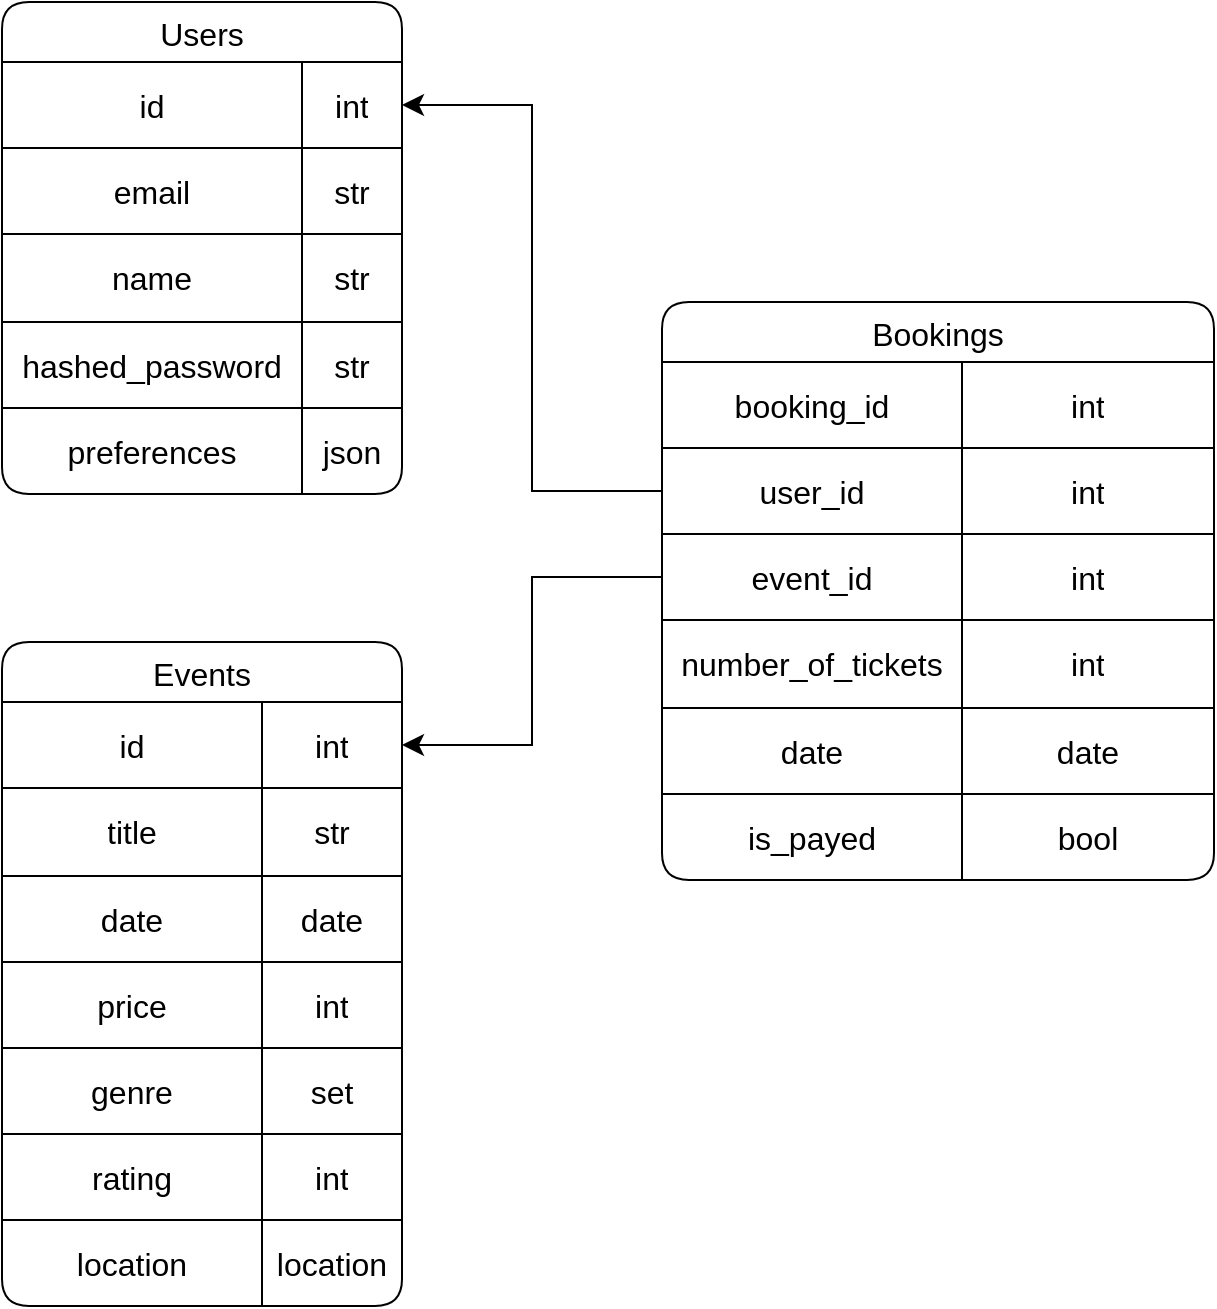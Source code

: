 <mxfile version="24.2.2" type="google">
  <diagram name="Страница — 1" id="aKMtwfh5ZueD1EXcOsdu">
    <mxGraphModel grid="1" page="1" gridSize="10" guides="1" tooltips="1" connect="1" arrows="1" fold="1" pageScale="1" pageWidth="827" pageHeight="1169" math="0" shadow="0">
      <root>
        <mxCell id="0" />
        <mxCell id="1" parent="0" />
        <mxCell id="Y1Z_iSlqn3WvXt7BAaeN-16" value="Users" style="shape=table;startSize=30;container=1;collapsible=0;childLayout=tableLayout;strokeColor=default;fontSize=16;rounded=1;" vertex="1" parent="1">
          <mxGeometry x="40" y="90" width="200" height="246" as="geometry" />
        </mxCell>
        <mxCell id="Y1Z_iSlqn3WvXt7BAaeN-21" value="" style="shape=tableRow;horizontal=0;startSize=0;swimlaneHead=0;swimlaneBody=0;strokeColor=inherit;top=0;left=0;bottom=0;right=0;collapsible=0;dropTarget=0;fillColor=none;points=[[0,0.5],[1,0.5]];portConstraint=eastwest;fontSize=16;" vertex="1" parent="Y1Z_iSlqn3WvXt7BAaeN-16">
          <mxGeometry y="30" width="200" height="43" as="geometry" />
        </mxCell>
        <mxCell id="Y1Z_iSlqn3WvXt7BAaeN-22" value="id" style="shape=partialRectangle;html=1;whiteSpace=wrap;connectable=0;strokeColor=inherit;overflow=hidden;fillColor=none;top=0;left=0;bottom=0;right=0;pointerEvents=1;fontSize=16;" vertex="1" parent="Y1Z_iSlqn3WvXt7BAaeN-21">
          <mxGeometry width="150" height="43" as="geometry">
            <mxRectangle width="150" height="43" as="alternateBounds" />
          </mxGeometry>
        </mxCell>
        <mxCell id="Y1Z_iSlqn3WvXt7BAaeN-23" value="int" style="shape=partialRectangle;html=1;whiteSpace=wrap;connectable=0;strokeColor=inherit;overflow=hidden;fillColor=none;top=0;left=0;bottom=0;right=0;pointerEvents=1;fontSize=16;align=center;" vertex="1" parent="Y1Z_iSlqn3WvXt7BAaeN-21">
          <mxGeometry x="150" width="50" height="43" as="geometry">
            <mxRectangle width="50" height="43" as="alternateBounds" />
          </mxGeometry>
        </mxCell>
        <mxCell id="Y1Z_iSlqn3WvXt7BAaeN-29" style="shape=tableRow;horizontal=0;startSize=0;swimlaneHead=0;swimlaneBody=0;strokeColor=inherit;top=0;left=0;bottom=0;right=0;collapsible=0;dropTarget=0;fillColor=none;points=[[0,0.5],[1,0.5]];portConstraint=eastwest;fontSize=16;" vertex="1" parent="Y1Z_iSlqn3WvXt7BAaeN-16">
          <mxGeometry y="73" width="200" height="43" as="geometry" />
        </mxCell>
        <mxCell id="Y1Z_iSlqn3WvXt7BAaeN-30" value="email" style="shape=partialRectangle;html=1;whiteSpace=wrap;connectable=0;strokeColor=inherit;overflow=hidden;fillColor=none;top=0;left=0;bottom=0;right=0;pointerEvents=1;fontSize=16;" vertex="1" parent="Y1Z_iSlqn3WvXt7BAaeN-29">
          <mxGeometry width="150" height="43" as="geometry">
            <mxRectangle width="150" height="43" as="alternateBounds" />
          </mxGeometry>
        </mxCell>
        <mxCell id="Y1Z_iSlqn3WvXt7BAaeN-31" value="str" style="shape=partialRectangle;html=1;whiteSpace=wrap;connectable=0;strokeColor=inherit;overflow=hidden;fillColor=none;top=0;left=0;bottom=0;right=0;pointerEvents=1;fontSize=16;align=center;" vertex="1" parent="Y1Z_iSlqn3WvXt7BAaeN-29">
          <mxGeometry x="150" width="50" height="43" as="geometry">
            <mxRectangle width="50" height="43" as="alternateBounds" />
          </mxGeometry>
        </mxCell>
        <mxCell id="Y1Z_iSlqn3WvXt7BAaeN-17" value="" style="shape=tableRow;horizontal=0;startSize=0;swimlaneHead=0;swimlaneBody=0;strokeColor=inherit;top=0;left=0;bottom=0;right=0;collapsible=0;dropTarget=0;fillColor=none;points=[[0,0.5],[1,0.5]];portConstraint=eastwest;fontSize=16;" vertex="1" parent="Y1Z_iSlqn3WvXt7BAaeN-16">
          <mxGeometry y="116" width="200" height="44" as="geometry" />
        </mxCell>
        <mxCell id="Y1Z_iSlqn3WvXt7BAaeN-18" value="name" style="shape=partialRectangle;html=1;whiteSpace=wrap;connectable=0;strokeColor=inherit;overflow=hidden;fillColor=none;top=0;left=0;bottom=0;right=0;pointerEvents=1;fontSize=16;" vertex="1" parent="Y1Z_iSlqn3WvXt7BAaeN-17">
          <mxGeometry width="150" height="44" as="geometry">
            <mxRectangle width="150" height="44" as="alternateBounds" />
          </mxGeometry>
        </mxCell>
        <mxCell id="Y1Z_iSlqn3WvXt7BAaeN-19" value="str" style="shape=partialRectangle;html=1;whiteSpace=wrap;connectable=0;strokeColor=inherit;overflow=hidden;fillColor=none;top=0;left=0;bottom=0;right=0;pointerEvents=1;fontSize=16;align=center;" vertex="1" parent="Y1Z_iSlqn3WvXt7BAaeN-17">
          <mxGeometry x="150" width="50" height="44" as="geometry">
            <mxRectangle width="50" height="44" as="alternateBounds" />
          </mxGeometry>
        </mxCell>
        <mxCell id="Y1Z_iSlqn3WvXt7BAaeN-25" value="" style="shape=tableRow;horizontal=0;startSize=0;swimlaneHead=0;swimlaneBody=0;strokeColor=inherit;top=0;left=0;bottom=0;right=0;collapsible=0;dropTarget=0;fillColor=none;points=[[0,0.5],[1,0.5]];portConstraint=eastwest;fontSize=16;" vertex="1" parent="Y1Z_iSlqn3WvXt7BAaeN-16">
          <mxGeometry y="160" width="200" height="43" as="geometry" />
        </mxCell>
        <mxCell id="Y1Z_iSlqn3WvXt7BAaeN-26" value="hashed_password" style="shape=partialRectangle;html=1;whiteSpace=wrap;connectable=0;strokeColor=inherit;overflow=hidden;fillColor=none;top=0;left=0;bottom=0;right=0;pointerEvents=1;fontSize=16;" vertex="1" parent="Y1Z_iSlqn3WvXt7BAaeN-25">
          <mxGeometry width="150" height="43" as="geometry">
            <mxRectangle width="150" height="43" as="alternateBounds" />
          </mxGeometry>
        </mxCell>
        <mxCell id="Y1Z_iSlqn3WvXt7BAaeN-27" value="str" style="shape=partialRectangle;html=1;whiteSpace=wrap;connectable=0;strokeColor=inherit;overflow=hidden;fillColor=none;top=0;left=0;bottom=0;right=0;pointerEvents=1;fontSize=16;align=center;" vertex="1" parent="Y1Z_iSlqn3WvXt7BAaeN-25">
          <mxGeometry x="150" width="50" height="43" as="geometry">
            <mxRectangle width="50" height="43" as="alternateBounds" />
          </mxGeometry>
        </mxCell>
        <mxCell id="Y1Z_iSlqn3WvXt7BAaeN-73" style="shape=tableRow;horizontal=0;startSize=0;swimlaneHead=0;swimlaneBody=0;strokeColor=inherit;top=0;left=0;bottom=0;right=0;collapsible=0;dropTarget=0;fillColor=none;points=[[0,0.5],[1,0.5]];portConstraint=eastwest;fontSize=16;" vertex="1" parent="Y1Z_iSlqn3WvXt7BAaeN-16">
          <mxGeometry y="203" width="200" height="43" as="geometry" />
        </mxCell>
        <mxCell id="Y1Z_iSlqn3WvXt7BAaeN-74" value="preferences" style="shape=partialRectangle;html=1;whiteSpace=wrap;connectable=0;strokeColor=inherit;overflow=hidden;fillColor=none;top=0;left=0;bottom=0;right=0;pointerEvents=1;fontSize=16;" vertex="1" parent="Y1Z_iSlqn3WvXt7BAaeN-73">
          <mxGeometry width="150" height="43" as="geometry">
            <mxRectangle width="150" height="43" as="alternateBounds" />
          </mxGeometry>
        </mxCell>
        <mxCell id="Y1Z_iSlqn3WvXt7BAaeN-75" value="json" style="shape=partialRectangle;html=1;whiteSpace=wrap;connectable=0;strokeColor=inherit;overflow=hidden;fillColor=none;top=0;left=0;bottom=0;right=0;pointerEvents=1;fontSize=16;align=center;" vertex="1" parent="Y1Z_iSlqn3WvXt7BAaeN-73">
          <mxGeometry x="150" width="50" height="43" as="geometry">
            <mxRectangle width="50" height="43" as="alternateBounds" />
          </mxGeometry>
        </mxCell>
        <mxCell id="Y1Z_iSlqn3WvXt7BAaeN-35" value="Events" style="shape=table;startSize=30;container=1;collapsible=0;childLayout=tableLayout;strokeColor=default;fontSize=16;rounded=1;" vertex="1" parent="1">
          <mxGeometry x="40" y="410" width="200" height="332" as="geometry" />
        </mxCell>
        <mxCell id="Y1Z_iSlqn3WvXt7BAaeN-36" value="" style="shape=tableRow;horizontal=0;startSize=0;swimlaneHead=0;swimlaneBody=0;strokeColor=inherit;top=0;left=0;bottom=0;right=0;collapsible=0;dropTarget=0;fillColor=none;points=[[0,0.5],[1,0.5]];portConstraint=eastwest;fontSize=16;" vertex="1" parent="Y1Z_iSlqn3WvXt7BAaeN-35">
          <mxGeometry y="30" width="200" height="43" as="geometry" />
        </mxCell>
        <mxCell id="Y1Z_iSlqn3WvXt7BAaeN-37" value="id" style="shape=partialRectangle;html=1;whiteSpace=wrap;connectable=0;strokeColor=inherit;overflow=hidden;fillColor=none;top=0;left=0;bottom=0;right=0;pointerEvents=1;fontSize=16;" vertex="1" parent="Y1Z_iSlqn3WvXt7BAaeN-36">
          <mxGeometry width="130" height="43" as="geometry">
            <mxRectangle width="130" height="43" as="alternateBounds" />
          </mxGeometry>
        </mxCell>
        <mxCell id="Y1Z_iSlqn3WvXt7BAaeN-38" value="int" style="shape=partialRectangle;html=1;whiteSpace=wrap;connectable=0;strokeColor=inherit;overflow=hidden;fillColor=none;top=0;left=0;bottom=0;right=0;pointerEvents=1;fontSize=16;align=center;" vertex="1" parent="Y1Z_iSlqn3WvXt7BAaeN-36">
          <mxGeometry x="130" width="70" height="43" as="geometry">
            <mxRectangle width="70" height="43" as="alternateBounds" />
          </mxGeometry>
        </mxCell>
        <mxCell id="Y1Z_iSlqn3WvXt7BAaeN-42" value="" style="shape=tableRow;horizontal=0;startSize=0;swimlaneHead=0;swimlaneBody=0;strokeColor=inherit;top=0;left=0;bottom=0;right=0;collapsible=0;dropTarget=0;fillColor=none;points=[[0,0.5],[1,0.5]];portConstraint=eastwest;fontSize=16;" vertex="1" parent="Y1Z_iSlqn3WvXt7BAaeN-35">
          <mxGeometry y="73" width="200" height="44" as="geometry" />
        </mxCell>
        <mxCell id="Y1Z_iSlqn3WvXt7BAaeN-43" value="title" style="shape=partialRectangle;html=1;whiteSpace=wrap;connectable=0;strokeColor=inherit;overflow=hidden;fillColor=none;top=0;left=0;bottom=0;right=0;pointerEvents=1;fontSize=16;" vertex="1" parent="Y1Z_iSlqn3WvXt7BAaeN-42">
          <mxGeometry width="130" height="44" as="geometry">
            <mxRectangle width="130" height="44" as="alternateBounds" />
          </mxGeometry>
        </mxCell>
        <mxCell id="Y1Z_iSlqn3WvXt7BAaeN-44" value="str" style="shape=partialRectangle;html=1;whiteSpace=wrap;connectable=0;strokeColor=inherit;overflow=hidden;fillColor=none;top=0;left=0;bottom=0;right=0;pointerEvents=1;fontSize=16;align=center;" vertex="1" parent="Y1Z_iSlqn3WvXt7BAaeN-42">
          <mxGeometry x="130" width="70" height="44" as="geometry">
            <mxRectangle width="70" height="44" as="alternateBounds" />
          </mxGeometry>
        </mxCell>
        <mxCell id="Y1Z_iSlqn3WvXt7BAaeN-39" style="shape=tableRow;horizontal=0;startSize=0;swimlaneHead=0;swimlaneBody=0;strokeColor=inherit;top=0;left=0;bottom=0;right=0;collapsible=0;dropTarget=0;fillColor=none;points=[[0,0.5],[1,0.5]];portConstraint=eastwest;fontSize=16;" vertex="1" parent="Y1Z_iSlqn3WvXt7BAaeN-35">
          <mxGeometry y="117" width="200" height="43" as="geometry" />
        </mxCell>
        <mxCell id="Y1Z_iSlqn3WvXt7BAaeN-40" value="date" style="shape=partialRectangle;html=1;whiteSpace=wrap;connectable=0;strokeColor=inherit;overflow=hidden;fillColor=none;top=0;left=0;bottom=0;right=0;pointerEvents=1;fontSize=16;" vertex="1" parent="Y1Z_iSlqn3WvXt7BAaeN-39">
          <mxGeometry width="130" height="43" as="geometry">
            <mxRectangle width="130" height="43" as="alternateBounds" />
          </mxGeometry>
        </mxCell>
        <mxCell id="Y1Z_iSlqn3WvXt7BAaeN-41" value="date" style="shape=partialRectangle;html=1;whiteSpace=wrap;connectable=0;strokeColor=inherit;overflow=hidden;fillColor=none;top=0;left=0;bottom=0;right=0;pointerEvents=1;fontSize=16;align=center;" vertex="1" parent="Y1Z_iSlqn3WvXt7BAaeN-39">
          <mxGeometry x="130" width="70" height="43" as="geometry">
            <mxRectangle width="70" height="43" as="alternateBounds" />
          </mxGeometry>
        </mxCell>
        <mxCell id="Y1Z_iSlqn3WvXt7BAaeN-45" value="" style="shape=tableRow;horizontal=0;startSize=0;swimlaneHead=0;swimlaneBody=0;strokeColor=inherit;top=0;left=0;bottom=0;right=0;collapsible=0;dropTarget=0;fillColor=none;points=[[0,0.5],[1,0.5]];portConstraint=eastwest;fontSize=16;" vertex="1" parent="Y1Z_iSlqn3WvXt7BAaeN-35">
          <mxGeometry y="160" width="200" height="43" as="geometry" />
        </mxCell>
        <mxCell id="Y1Z_iSlqn3WvXt7BAaeN-46" value="price" style="shape=partialRectangle;html=1;whiteSpace=wrap;connectable=0;strokeColor=inherit;overflow=hidden;fillColor=none;top=0;left=0;bottom=0;right=0;pointerEvents=1;fontSize=16;" vertex="1" parent="Y1Z_iSlqn3WvXt7BAaeN-45">
          <mxGeometry width="130" height="43" as="geometry">
            <mxRectangle width="130" height="43" as="alternateBounds" />
          </mxGeometry>
        </mxCell>
        <mxCell id="Y1Z_iSlqn3WvXt7BAaeN-47" value="int" style="shape=partialRectangle;html=1;whiteSpace=wrap;connectable=0;strokeColor=inherit;overflow=hidden;fillColor=none;top=0;left=0;bottom=0;right=0;pointerEvents=1;fontSize=16;align=center;" vertex="1" parent="Y1Z_iSlqn3WvXt7BAaeN-45">
          <mxGeometry x="130" width="70" height="43" as="geometry">
            <mxRectangle width="70" height="43" as="alternateBounds" />
          </mxGeometry>
        </mxCell>
        <mxCell id="Y1Z_iSlqn3WvXt7BAaeN-61" style="shape=tableRow;horizontal=0;startSize=0;swimlaneHead=0;swimlaneBody=0;strokeColor=inherit;top=0;left=0;bottom=0;right=0;collapsible=0;dropTarget=0;fillColor=none;points=[[0,0.5],[1,0.5]];portConstraint=eastwest;fontSize=16;" vertex="1" parent="Y1Z_iSlqn3WvXt7BAaeN-35">
          <mxGeometry y="203" width="200" height="43" as="geometry" />
        </mxCell>
        <mxCell id="Y1Z_iSlqn3WvXt7BAaeN-62" value="genre" style="shape=partialRectangle;html=1;whiteSpace=wrap;connectable=0;strokeColor=inherit;overflow=hidden;fillColor=none;top=0;left=0;bottom=0;right=0;pointerEvents=1;fontSize=16;" vertex="1" parent="Y1Z_iSlqn3WvXt7BAaeN-61">
          <mxGeometry width="130" height="43" as="geometry">
            <mxRectangle width="130" height="43" as="alternateBounds" />
          </mxGeometry>
        </mxCell>
        <mxCell id="Y1Z_iSlqn3WvXt7BAaeN-63" value="set" style="shape=partialRectangle;html=1;whiteSpace=wrap;connectable=0;strokeColor=inherit;overflow=hidden;fillColor=none;top=0;left=0;bottom=0;right=0;pointerEvents=1;fontSize=16;align=center;" vertex="1" parent="Y1Z_iSlqn3WvXt7BAaeN-61">
          <mxGeometry x="130" width="70" height="43" as="geometry">
            <mxRectangle width="70" height="43" as="alternateBounds" />
          </mxGeometry>
        </mxCell>
        <mxCell id="Y1Z_iSlqn3WvXt7BAaeN-64" style="shape=tableRow;horizontal=0;startSize=0;swimlaneHead=0;swimlaneBody=0;strokeColor=inherit;top=0;left=0;bottom=0;right=0;collapsible=0;dropTarget=0;fillColor=none;points=[[0,0.5],[1,0.5]];portConstraint=eastwest;fontSize=16;" vertex="1" parent="Y1Z_iSlqn3WvXt7BAaeN-35">
          <mxGeometry y="246" width="200" height="43" as="geometry" />
        </mxCell>
        <mxCell id="Y1Z_iSlqn3WvXt7BAaeN-65" value="rating" style="shape=partialRectangle;html=1;whiteSpace=wrap;connectable=0;strokeColor=inherit;overflow=hidden;fillColor=none;top=0;left=0;bottom=0;right=0;pointerEvents=1;fontSize=16;" vertex="1" parent="Y1Z_iSlqn3WvXt7BAaeN-64">
          <mxGeometry width="130" height="43" as="geometry">
            <mxRectangle width="130" height="43" as="alternateBounds" />
          </mxGeometry>
        </mxCell>
        <mxCell id="Y1Z_iSlqn3WvXt7BAaeN-66" value="int" style="shape=partialRectangle;html=1;whiteSpace=wrap;connectable=0;strokeColor=inherit;overflow=hidden;fillColor=none;top=0;left=0;bottom=0;right=0;pointerEvents=1;fontSize=16;align=center;" vertex="1" parent="Y1Z_iSlqn3WvXt7BAaeN-64">
          <mxGeometry x="130" width="70" height="43" as="geometry">
            <mxRectangle width="70" height="43" as="alternateBounds" />
          </mxGeometry>
        </mxCell>
        <mxCell id="Y1Z_iSlqn3WvXt7BAaeN-67" style="shape=tableRow;horizontal=0;startSize=0;swimlaneHead=0;swimlaneBody=0;strokeColor=inherit;top=0;left=0;bottom=0;right=0;collapsible=0;dropTarget=0;fillColor=none;points=[[0,0.5],[1,0.5]];portConstraint=eastwest;fontSize=16;" vertex="1" parent="Y1Z_iSlqn3WvXt7BAaeN-35">
          <mxGeometry y="289" width="200" height="43" as="geometry" />
        </mxCell>
        <mxCell id="Y1Z_iSlqn3WvXt7BAaeN-68" value="location" style="shape=partialRectangle;html=1;whiteSpace=wrap;connectable=0;strokeColor=inherit;overflow=hidden;fillColor=none;top=0;left=0;bottom=0;right=0;pointerEvents=1;fontSize=16;" vertex="1" parent="Y1Z_iSlqn3WvXt7BAaeN-67">
          <mxGeometry width="130" height="43" as="geometry">
            <mxRectangle width="130" height="43" as="alternateBounds" />
          </mxGeometry>
        </mxCell>
        <mxCell id="Y1Z_iSlqn3WvXt7BAaeN-69" value="location" style="shape=partialRectangle;html=1;whiteSpace=wrap;connectable=0;strokeColor=inherit;overflow=hidden;fillColor=none;top=0;left=0;bottom=0;right=0;pointerEvents=1;fontSize=16;align=center;" vertex="1" parent="Y1Z_iSlqn3WvXt7BAaeN-67">
          <mxGeometry x="130" width="70" height="43" as="geometry">
            <mxRectangle width="70" height="43" as="alternateBounds" />
          </mxGeometry>
        </mxCell>
        <mxCell id="Y1Z_iSlqn3WvXt7BAaeN-48" value="Bookings" style="shape=table;startSize=30;container=1;collapsible=0;childLayout=tableLayout;strokeColor=default;fontSize=16;rounded=1;" vertex="1" parent="1">
          <mxGeometry x="370" y="240" width="276" height="289" as="geometry" />
        </mxCell>
        <mxCell id="Y1Z_iSlqn3WvXt7BAaeN-70" style="shape=tableRow;horizontal=0;startSize=0;swimlaneHead=0;swimlaneBody=0;strokeColor=inherit;top=0;left=0;bottom=0;right=0;collapsible=0;dropTarget=0;fillColor=none;points=[[0,0.5],[1,0.5]];portConstraint=eastwest;fontSize=16;" vertex="1" parent="Y1Z_iSlqn3WvXt7BAaeN-48">
          <mxGeometry y="30" width="276" height="43" as="geometry" />
        </mxCell>
        <mxCell id="Y1Z_iSlqn3WvXt7BAaeN-71" value="booking_id" style="shape=partialRectangle;html=1;whiteSpace=wrap;connectable=0;strokeColor=inherit;overflow=hidden;fillColor=none;top=0;left=0;bottom=0;right=0;pointerEvents=1;fontSize=16;" vertex="1" parent="Y1Z_iSlqn3WvXt7BAaeN-70">
          <mxGeometry width="150" height="43" as="geometry">
            <mxRectangle width="150" height="43" as="alternateBounds" />
          </mxGeometry>
        </mxCell>
        <mxCell id="Y1Z_iSlqn3WvXt7BAaeN-72" value="int" style="shape=partialRectangle;html=1;whiteSpace=wrap;connectable=0;strokeColor=inherit;overflow=hidden;fillColor=none;top=0;left=0;bottom=0;right=0;pointerEvents=1;fontSize=16;align=center;" vertex="1" parent="Y1Z_iSlqn3WvXt7BAaeN-70">
          <mxGeometry x="150" width="126" height="43" as="geometry">
            <mxRectangle width="126" height="43" as="alternateBounds" />
          </mxGeometry>
        </mxCell>
        <mxCell id="Y1Z_iSlqn3WvXt7BAaeN-49" value="" style="shape=tableRow;horizontal=0;startSize=0;swimlaneHead=0;swimlaneBody=0;strokeColor=inherit;top=0;left=0;bottom=0;right=0;collapsible=0;dropTarget=0;fillColor=none;points=[[0,0.5],[1,0.5]];portConstraint=eastwest;fontSize=16;" vertex="1" parent="Y1Z_iSlqn3WvXt7BAaeN-48">
          <mxGeometry y="73" width="276" height="43" as="geometry" />
        </mxCell>
        <mxCell id="Y1Z_iSlqn3WvXt7BAaeN-50" value="user_id" style="shape=partialRectangle;html=1;whiteSpace=wrap;connectable=0;strokeColor=inherit;overflow=hidden;fillColor=none;top=0;left=0;bottom=0;right=0;pointerEvents=1;fontSize=16;" vertex="1" parent="Y1Z_iSlqn3WvXt7BAaeN-49">
          <mxGeometry width="150" height="43" as="geometry">
            <mxRectangle width="150" height="43" as="alternateBounds" />
          </mxGeometry>
        </mxCell>
        <mxCell id="Y1Z_iSlqn3WvXt7BAaeN-51" value="int" style="shape=partialRectangle;html=1;whiteSpace=wrap;connectable=0;strokeColor=inherit;overflow=hidden;fillColor=none;top=0;left=0;bottom=0;right=0;pointerEvents=1;fontSize=16;align=center;" vertex="1" parent="Y1Z_iSlqn3WvXt7BAaeN-49">
          <mxGeometry x="150" width="126" height="43" as="geometry">
            <mxRectangle width="126" height="43" as="alternateBounds" />
          </mxGeometry>
        </mxCell>
        <mxCell id="Y1Z_iSlqn3WvXt7BAaeN-52" style="shape=tableRow;horizontal=0;startSize=0;swimlaneHead=0;swimlaneBody=0;strokeColor=inherit;top=0;left=0;bottom=0;right=0;collapsible=0;dropTarget=0;fillColor=none;points=[[0,0.5],[1,0.5]];portConstraint=eastwest;fontSize=16;" vertex="1" parent="Y1Z_iSlqn3WvXt7BAaeN-48">
          <mxGeometry y="116" width="276" height="43" as="geometry" />
        </mxCell>
        <mxCell id="Y1Z_iSlqn3WvXt7BAaeN-53" value="event_id" style="shape=partialRectangle;html=1;whiteSpace=wrap;connectable=0;strokeColor=inherit;overflow=hidden;fillColor=none;top=0;left=0;bottom=0;right=0;pointerEvents=1;fontSize=16;" vertex="1" parent="Y1Z_iSlqn3WvXt7BAaeN-52">
          <mxGeometry width="150" height="43" as="geometry">
            <mxRectangle width="150" height="43" as="alternateBounds" />
          </mxGeometry>
        </mxCell>
        <mxCell id="Y1Z_iSlqn3WvXt7BAaeN-54" value="int" style="shape=partialRectangle;html=1;whiteSpace=wrap;connectable=0;strokeColor=inherit;overflow=hidden;fillColor=none;top=0;left=0;bottom=0;right=0;pointerEvents=1;fontSize=16;align=center;" vertex="1" parent="Y1Z_iSlqn3WvXt7BAaeN-52">
          <mxGeometry x="150" width="126" height="43" as="geometry">
            <mxRectangle width="126" height="43" as="alternateBounds" />
          </mxGeometry>
        </mxCell>
        <mxCell id="Y1Z_iSlqn3WvXt7BAaeN-55" value="" style="shape=tableRow;horizontal=0;startSize=0;swimlaneHead=0;swimlaneBody=0;strokeColor=inherit;top=0;left=0;bottom=0;right=0;collapsible=0;dropTarget=0;fillColor=none;points=[[0,0.5],[1,0.5]];portConstraint=eastwest;fontSize=16;" vertex="1" parent="Y1Z_iSlqn3WvXt7BAaeN-48">
          <mxGeometry y="159" width="276" height="44" as="geometry" />
        </mxCell>
        <mxCell id="Y1Z_iSlqn3WvXt7BAaeN-56" value="number_of_tickets" style="shape=partialRectangle;html=1;whiteSpace=wrap;connectable=0;strokeColor=inherit;overflow=hidden;fillColor=none;top=0;left=0;bottom=0;right=0;pointerEvents=1;fontSize=16;" vertex="1" parent="Y1Z_iSlqn3WvXt7BAaeN-55">
          <mxGeometry width="150" height="44" as="geometry">
            <mxRectangle width="150" height="44" as="alternateBounds" />
          </mxGeometry>
        </mxCell>
        <mxCell id="Y1Z_iSlqn3WvXt7BAaeN-57" value="int" style="shape=partialRectangle;html=1;whiteSpace=wrap;connectable=0;strokeColor=inherit;overflow=hidden;fillColor=none;top=0;left=0;bottom=0;right=0;pointerEvents=1;fontSize=16;align=center;" vertex="1" parent="Y1Z_iSlqn3WvXt7BAaeN-55">
          <mxGeometry x="150" width="126" height="44" as="geometry">
            <mxRectangle width="126" height="44" as="alternateBounds" />
          </mxGeometry>
        </mxCell>
        <mxCell id="Y1Z_iSlqn3WvXt7BAaeN-58" value="" style="shape=tableRow;horizontal=0;startSize=0;swimlaneHead=0;swimlaneBody=0;strokeColor=inherit;top=0;left=0;bottom=0;right=0;collapsible=0;dropTarget=0;fillColor=none;points=[[0,0.5],[1,0.5]];portConstraint=eastwest;fontSize=16;" vertex="1" parent="Y1Z_iSlqn3WvXt7BAaeN-48">
          <mxGeometry y="203" width="276" height="43" as="geometry" />
        </mxCell>
        <mxCell id="Y1Z_iSlqn3WvXt7BAaeN-59" value="date" style="shape=partialRectangle;html=1;whiteSpace=wrap;connectable=0;strokeColor=inherit;overflow=hidden;fillColor=none;top=0;left=0;bottom=0;right=0;pointerEvents=1;fontSize=16;" vertex="1" parent="Y1Z_iSlqn3WvXt7BAaeN-58">
          <mxGeometry width="150" height="43" as="geometry">
            <mxRectangle width="150" height="43" as="alternateBounds" />
          </mxGeometry>
        </mxCell>
        <mxCell id="Y1Z_iSlqn3WvXt7BAaeN-60" value="date" style="shape=partialRectangle;html=1;whiteSpace=wrap;connectable=0;strokeColor=inherit;overflow=hidden;fillColor=none;top=0;left=0;bottom=0;right=0;pointerEvents=1;fontSize=16;align=center;" vertex="1" parent="Y1Z_iSlqn3WvXt7BAaeN-58">
          <mxGeometry x="150" width="126" height="43" as="geometry">
            <mxRectangle width="126" height="43" as="alternateBounds" />
          </mxGeometry>
        </mxCell>
        <mxCell id="_J_hLzCjpSOp0gTxbkmn-1" style="shape=tableRow;horizontal=0;startSize=0;swimlaneHead=0;swimlaneBody=0;strokeColor=inherit;top=0;left=0;bottom=0;right=0;collapsible=0;dropTarget=0;fillColor=none;points=[[0,0.5],[1,0.5]];portConstraint=eastwest;fontSize=16;" vertex="1" parent="Y1Z_iSlqn3WvXt7BAaeN-48">
          <mxGeometry y="246" width="276" height="43" as="geometry" />
        </mxCell>
        <mxCell id="_J_hLzCjpSOp0gTxbkmn-2" value="is_payed" style="shape=partialRectangle;html=1;whiteSpace=wrap;connectable=0;strokeColor=inherit;overflow=hidden;fillColor=none;top=0;left=0;bottom=0;right=0;pointerEvents=1;fontSize=16;" vertex="1" parent="_J_hLzCjpSOp0gTxbkmn-1">
          <mxGeometry width="150" height="43" as="geometry">
            <mxRectangle width="150" height="43" as="alternateBounds" />
          </mxGeometry>
        </mxCell>
        <mxCell id="_J_hLzCjpSOp0gTxbkmn-3" value="bool" style="shape=partialRectangle;html=1;whiteSpace=wrap;connectable=0;strokeColor=inherit;overflow=hidden;fillColor=none;top=0;left=0;bottom=0;right=0;pointerEvents=1;fontSize=16;align=center;" vertex="1" parent="_J_hLzCjpSOp0gTxbkmn-1">
          <mxGeometry x="150" width="126" height="43" as="geometry">
            <mxRectangle width="126" height="43" as="alternateBounds" />
          </mxGeometry>
        </mxCell>
        <mxCell id="Y1Z_iSlqn3WvXt7BAaeN-76" value="" style="edgeStyle=elbowEdgeStyle;elbow=horizontal;endArrow=classic;html=1;curved=0;rounded=0;endSize=8;startSize=8;exitX=0;exitY=0.5;exitDx=0;exitDy=0;entryX=1;entryY=0.5;entryDx=0;entryDy=0;" edge="1" parent="1" source="Y1Z_iSlqn3WvXt7BAaeN-49" target="Y1Z_iSlqn3WvXt7BAaeN-21">
          <mxGeometry width="50" height="50" relative="1" as="geometry">
            <mxPoint x="300" y="530" as="sourcePoint" />
            <mxPoint x="350" y="480" as="targetPoint" />
          </mxGeometry>
        </mxCell>
        <mxCell id="Y1Z_iSlqn3WvXt7BAaeN-77" value="" style="edgeStyle=elbowEdgeStyle;elbow=horizontal;endArrow=classic;html=1;curved=0;rounded=0;endSize=8;startSize=8;exitX=0;exitY=0.5;exitDx=0;exitDy=0;entryX=1;entryY=0.5;entryDx=0;entryDy=0;" edge="1" parent="1" source="Y1Z_iSlqn3WvXt7BAaeN-52" target="Y1Z_iSlqn3WvXt7BAaeN-36">
          <mxGeometry width="50" height="50" relative="1" as="geometry">
            <mxPoint x="320" y="530" as="sourcePoint" />
            <mxPoint x="370" y="480" as="targetPoint" />
          </mxGeometry>
        </mxCell>
      </root>
    </mxGraphModel>
  </diagram>
</mxfile>

